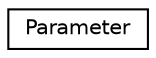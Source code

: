 digraph "Graphical Class Hierarchy"
{
  edge [fontname="Helvetica",fontsize="10",labelfontname="Helvetica",labelfontsize="10"];
  node [fontname="Helvetica",fontsize="10",shape=record];
  rankdir="LR";
  Node0 [label="Parameter",height=0.2,width=0.4,color="black", fillcolor="white", style="filled",URL="$classParameter.html"];
}

